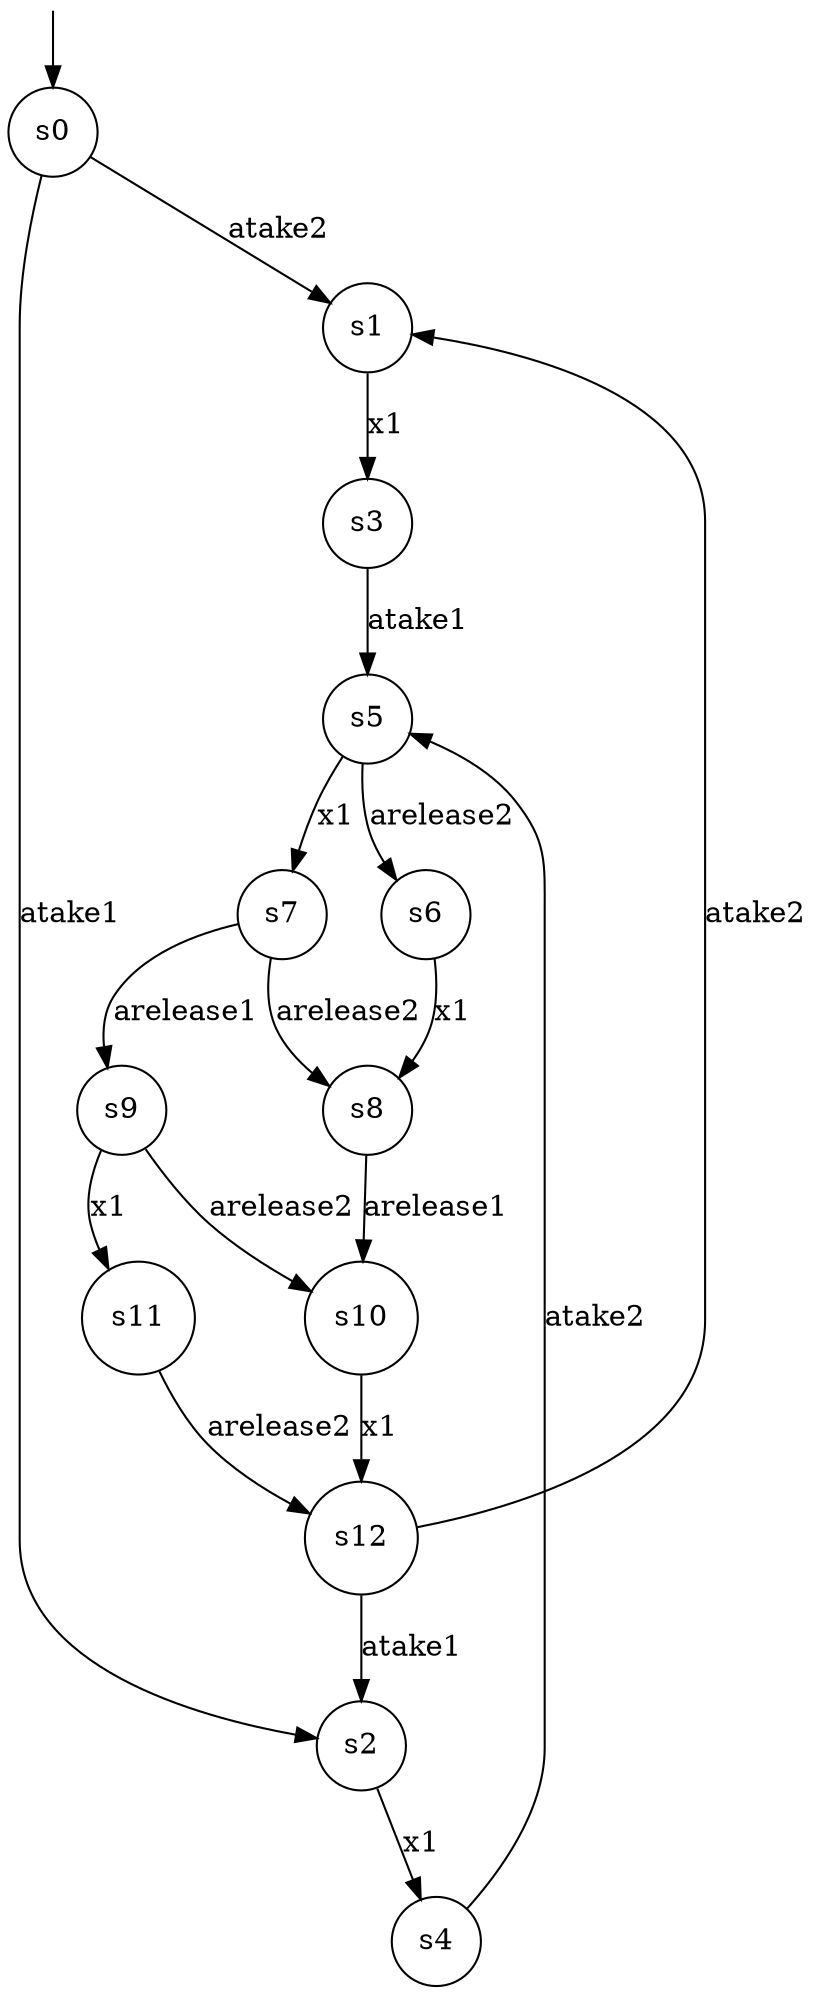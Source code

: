 digraph g {

	s0 [shape="circle" label="s0"];
	s1 [shape="circle" label="s9"];
	s2 [shape="circle" label="s10"];
	s3 [shape="circle" label="s3"];
	s4 [shape="circle" label="s12"];
	s5 [shape="circle" label="s1"];
	s6 [shape="circle" label="s7"];
	s7 [shape="circle" label="s6"];
	s8 [shape="circle" label="s5"];
	s9 [shape="circle" label="s4"];
	s10 [shape="circle" label="s8"];
	s11 [shape="circle" label="s2"];
	s12 [shape="circle" label="s11"];

	s3 -> s8 [modality="MUST", style="strict", label="atake1"];
	s4 -> s5 [modality="MUST", style="strict", label="atake2"];
	s0 -> s11 [modality="MUST", style="strict", label="atake1"];
	s6 -> s1 [modality="MUST", style="strict", label="arelease1"];
	s5 -> s3 [modality="MUST", style="strict", label="x1"];
	s1 -> s2 [modality="MUST", style="strict", label="arelease2"];
	s2 -> s4 [modality="MUST", style="strict", label="x1"];
	s12 -> s4 [modality="MUST", style="strict", label="arelease2"];
	s9 -> s8 [modality="MUST", style="strict", label="atake2"];
	s1 -> s12 [modality="MUST", style="strict", label="x1"];
	s0 -> s5 [modality="MUST", style="strict", label="atake2"];
	s8 -> s6 [modality="MUST", style="strict", label="x1"];
	s6 -> s10 [modality="MUST", style="strict", label="arelease2"];
	s10 -> s2 [modality="MUST", style="strict", label="arelease1"];
	s11 -> s9 [modality="MUST", style="strict", label="x1"];
	s7 -> s10 [modality="MUST", style="strict", label="x1"];
	s8 -> s7 [modality="MUST", style="strict", label="arelease2"];
	s4 -> s11 [modality="MUST", style="strict", label="atake1"];

__start0 [label="" shape="none" width="0" height="0"];
__start0 -> s0;
}

